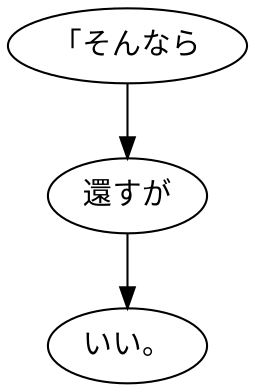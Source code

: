 digraph graph7118 {
	node0 [label="「そんなら"];
	node1 [label="還すが"];
	node2 [label="いい。"];
	node0 -> node1;
	node1 -> node2;
}
